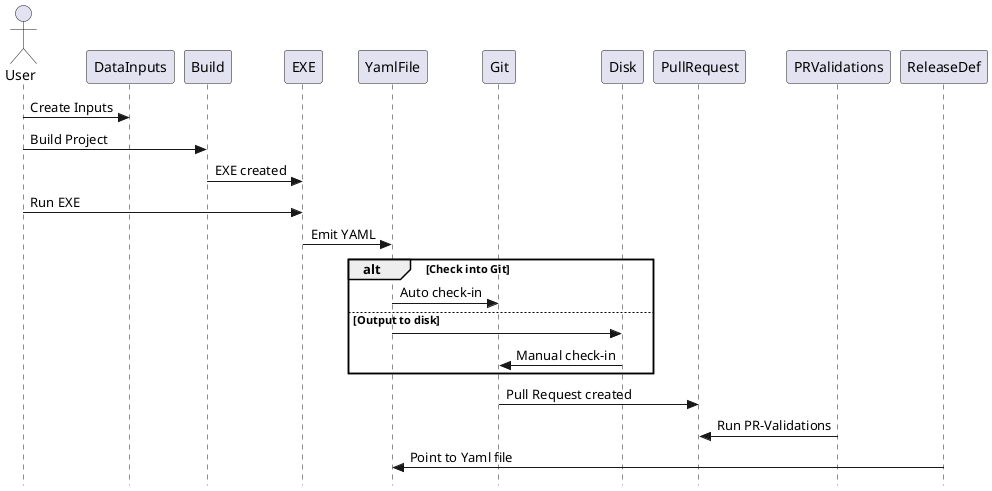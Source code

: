 @startuml Yaml Emitter
skinparam Style strictuml


actor User

User -> DataInputs: Create Inputs
User -> Build: Build Project
Build -> EXE: EXE created
User -> EXE: Run EXE
EXE -> YamlFile: Emit YAML

alt Check into Git
    YamlFile -> Git: Auto check-in
else Output to disk
    YamlFile -> Disk
    Disk -> Git: Manual check-in
end

Git -> PullRequest:  Pull Request created
PRValidations -> PullRequest: Run PR-Validations
ReleaseDef -> YamlFile: Point to Yaml file

@end